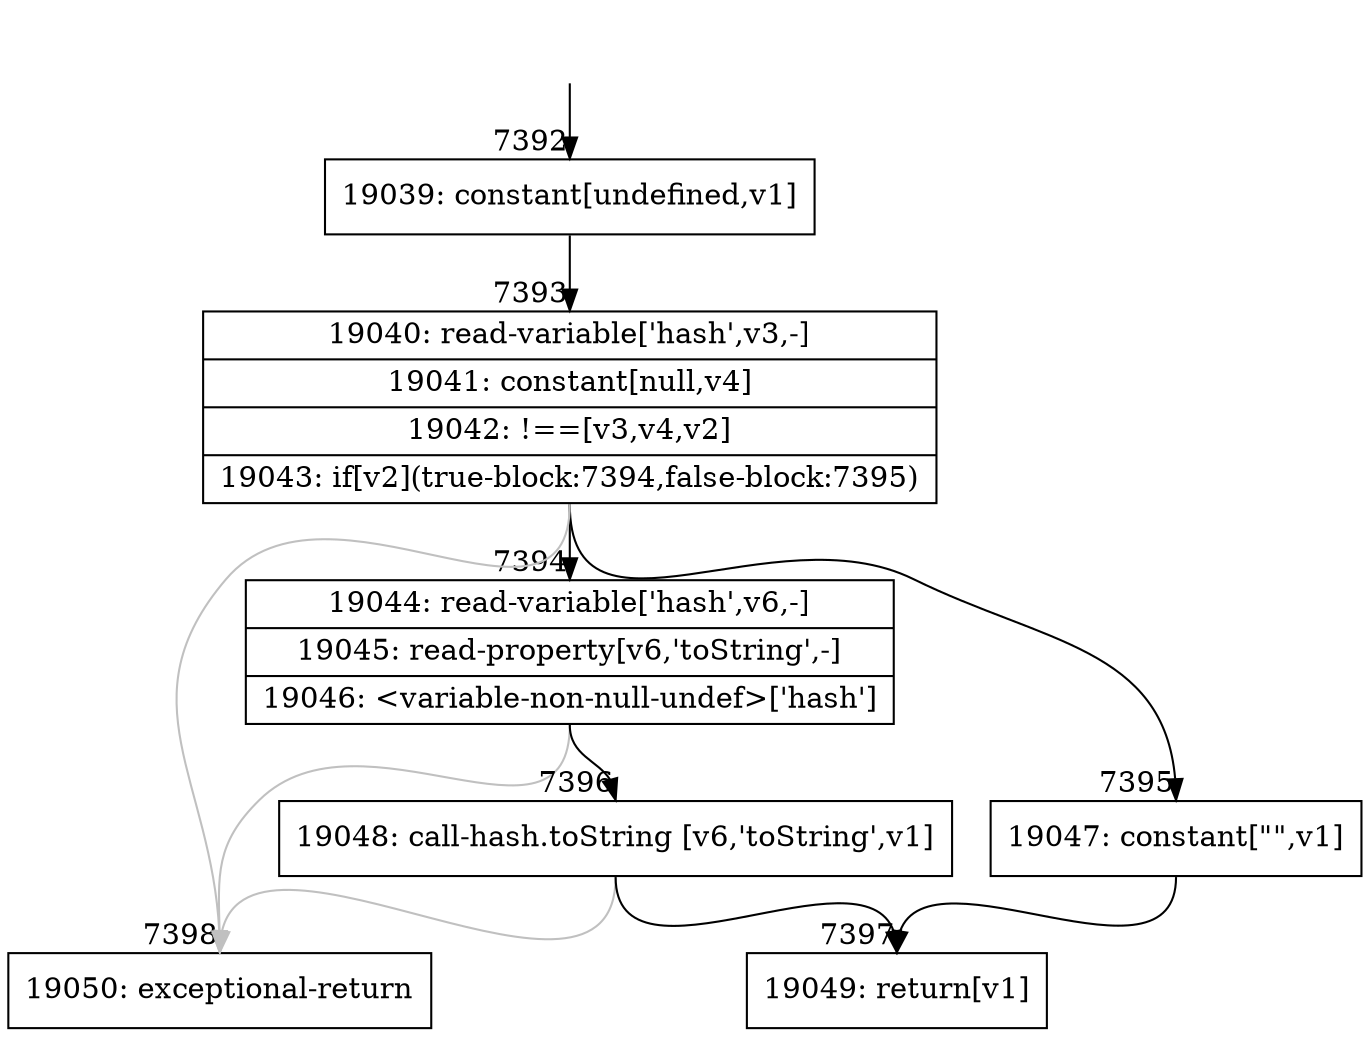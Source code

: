 digraph {
rankdir="TD"
BB_entry551[shape=none,label=""];
BB_entry551 -> BB7392 [tailport=s, headport=n, headlabel="    7392"]
BB7392 [shape=record label="{19039: constant[undefined,v1]}" ] 
BB7392 -> BB7393 [tailport=s, headport=n, headlabel="      7393"]
BB7393 [shape=record label="{19040: read-variable['hash',v3,-]|19041: constant[null,v4]|19042: !==[v3,v4,v2]|19043: if[v2](true-block:7394,false-block:7395)}" ] 
BB7393 -> BB7394 [tailport=s, headport=n, headlabel="      7394"]
BB7393 -> BB7395 [tailport=s, headport=n, headlabel="      7395"]
BB7393 -> BB7398 [tailport=s, headport=n, color=gray, headlabel="      7398"]
BB7394 [shape=record label="{19044: read-variable['hash',v6,-]|19045: read-property[v6,'toString',-]|19046: \<variable-non-null-undef\>['hash']}" ] 
BB7394 -> BB7396 [tailport=s, headport=n, headlabel="      7396"]
BB7394 -> BB7398 [tailport=s, headport=n, color=gray]
BB7395 [shape=record label="{19047: constant[\"\",v1]}" ] 
BB7395 -> BB7397 [tailport=s, headport=n, headlabel="      7397"]
BB7396 [shape=record label="{19048: call-hash.toString [v6,'toString',v1]}" ] 
BB7396 -> BB7397 [tailport=s, headport=n]
BB7396 -> BB7398 [tailport=s, headport=n, color=gray]
BB7397 [shape=record label="{19049: return[v1]}" ] 
BB7398 [shape=record label="{19050: exceptional-return}" ] 
//#$~ 11790
}

